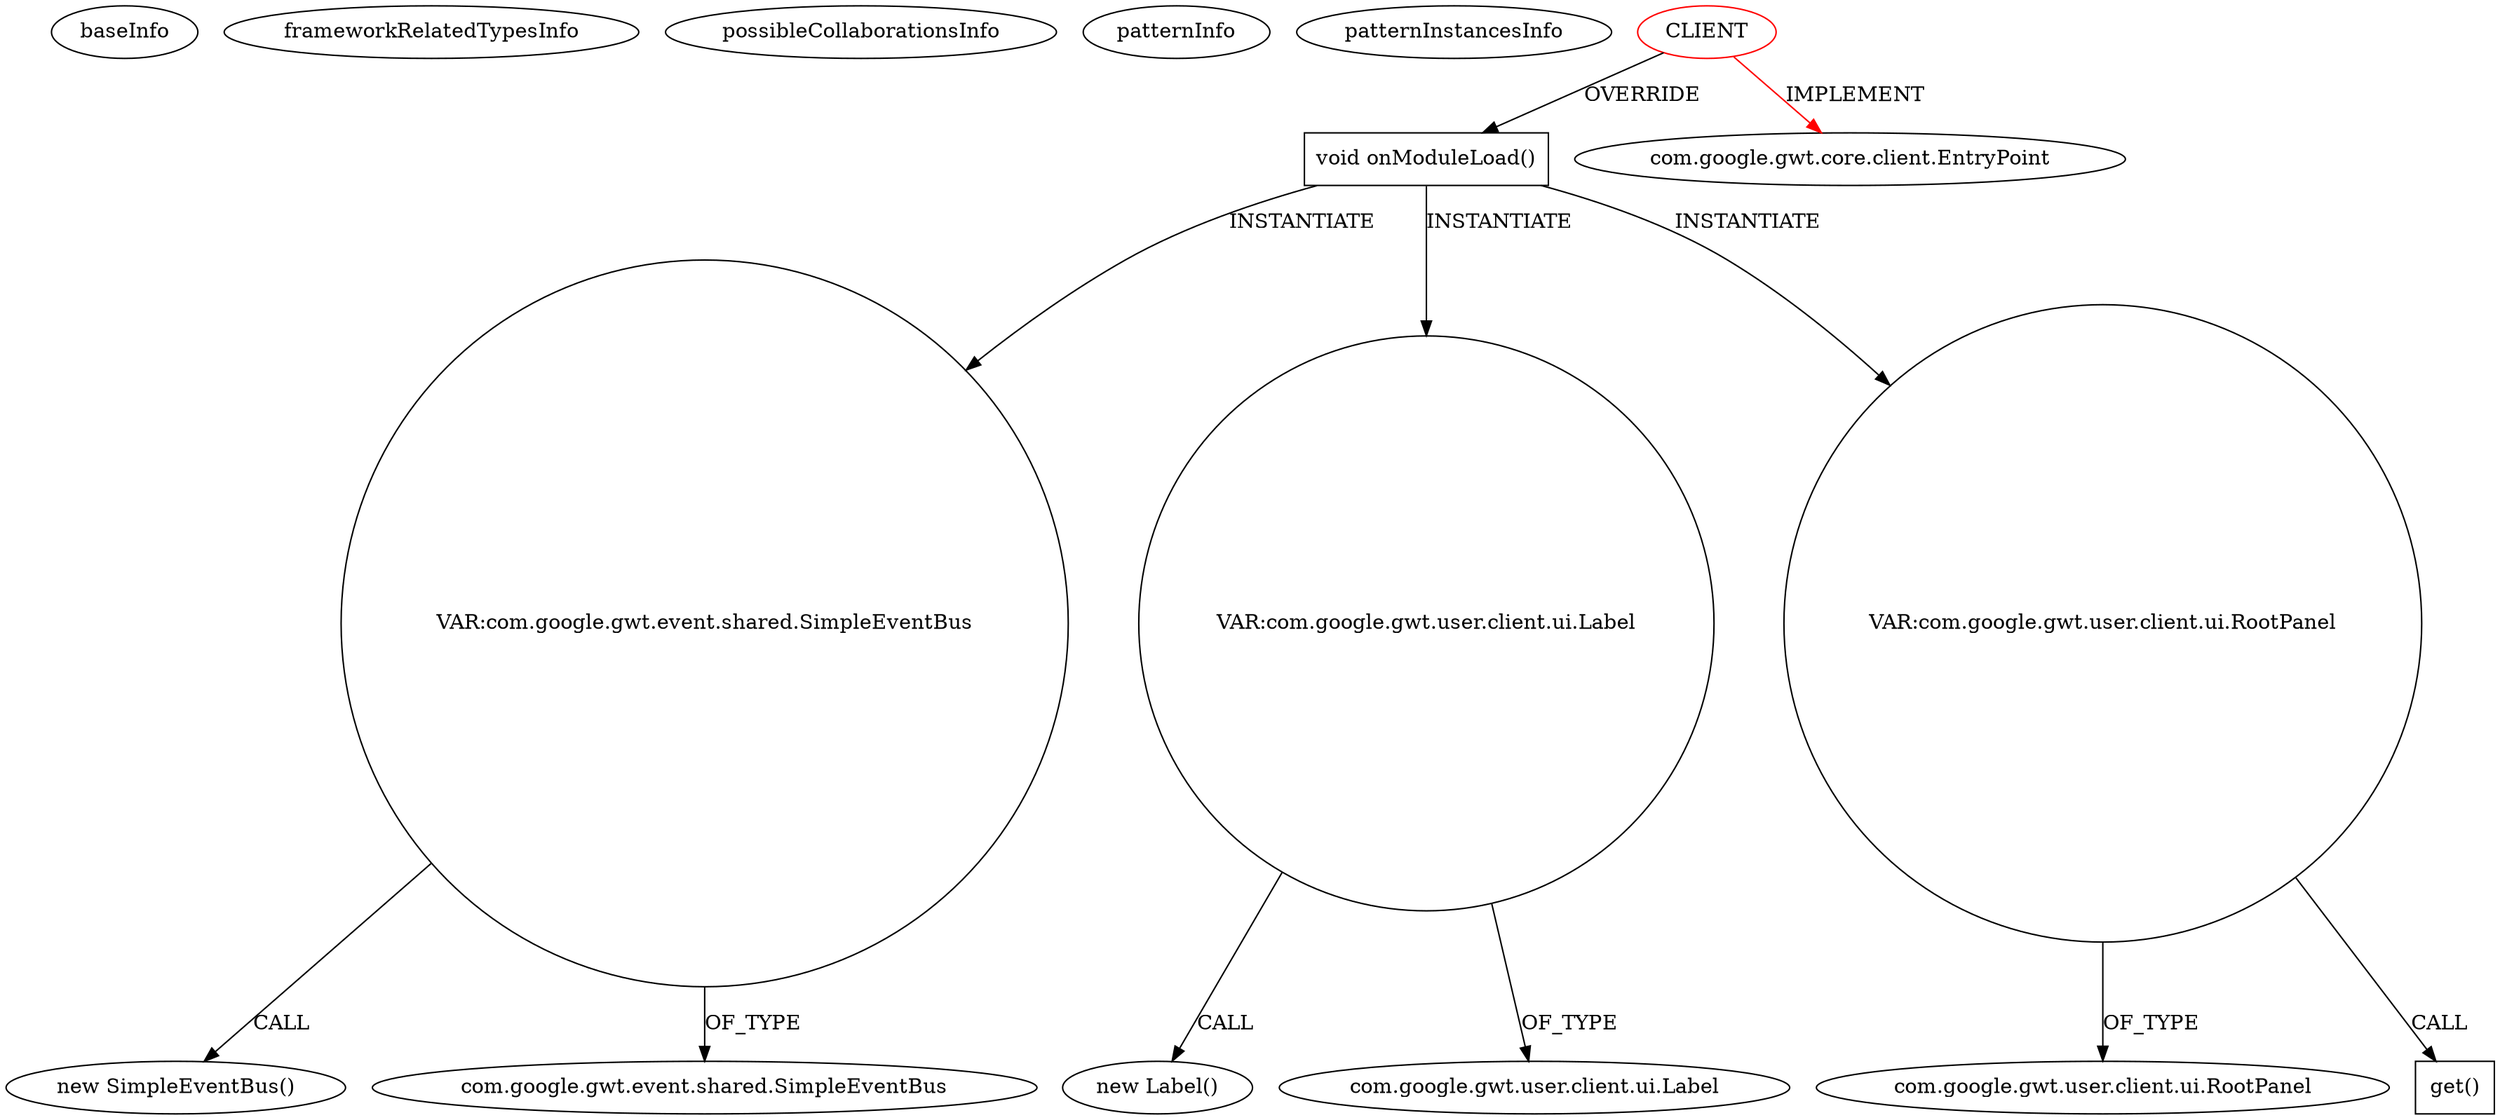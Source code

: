 digraph {
baseInfo[graphId=1811,category="pattern",isAnonymous=false,possibleRelation=false]
frameworkRelatedTypesInfo[0="com.google.gwt.core.client.EntryPoint"]
possibleCollaborationsInfo[]
patternInfo[frequency=2.0,patternRootClient=0]
patternInstancesInfo[0="domhanak-VisualizerGWT~/domhanak-VisualizerGWT/VisualizerGWT-master/src/main/java/cz/muni/fi/bapr/visualizer/client/Visualizer.java~Visualizer~1278",1="MarkGolder-GWT~/MarkGolder-GWT/GWT-master/MNG GWT Tutorial5/src/com/mng/gwt/ebus/client/MyEntryPoint.java~MyEntryPoint~290"]
3[label="new SimpleEventBus()",vertexType="CONSTRUCTOR_CALL",isFrameworkType=false]
4[label="VAR:com.google.gwt.event.shared.SimpleEventBus",vertexType="VARIABLE_EXPRESION",isFrameworkType=false,shape=circle]
5[label="com.google.gwt.event.shared.SimpleEventBus",vertexType="FRAMEWORK_CLASS_TYPE",isFrameworkType=false]
2[label="void onModuleLoad()",vertexType="OVERRIDING_METHOD_DECLARATION",isFrameworkType=false,shape=box]
0[label="CLIENT",vertexType="ROOT_CLIENT_CLASS_DECLARATION",isFrameworkType=false,color=red]
1[label="com.google.gwt.core.client.EntryPoint",vertexType="FRAMEWORK_INTERFACE_TYPE",isFrameworkType=false]
7[label="VAR:com.google.gwt.user.client.ui.Label",vertexType="VARIABLE_EXPRESION",isFrameworkType=false,shape=circle]
6[label="new Label()",vertexType="CONSTRUCTOR_CALL",isFrameworkType=false]
8[label="com.google.gwt.user.client.ui.Label",vertexType="FRAMEWORK_CLASS_TYPE",isFrameworkType=false]
15[label="VAR:com.google.gwt.user.client.ui.RootPanel",vertexType="VARIABLE_EXPRESION",isFrameworkType=false,shape=circle]
17[label="com.google.gwt.user.client.ui.RootPanel",vertexType="FRAMEWORK_CLASS_TYPE",isFrameworkType=false]
22[label="get()",vertexType="INSIDE_CALL",isFrameworkType=false,shape=box]
4->5[label="OF_TYPE"]
15->22[label="CALL"]
15->17[label="OF_TYPE"]
7->8[label="OF_TYPE"]
2->15[label="INSTANTIATE"]
0->1[label="IMPLEMENT",color=red]
2->4[label="INSTANTIATE"]
2->7[label="INSTANTIATE"]
0->2[label="OVERRIDE"]
4->3[label="CALL"]
7->6[label="CALL"]
}
